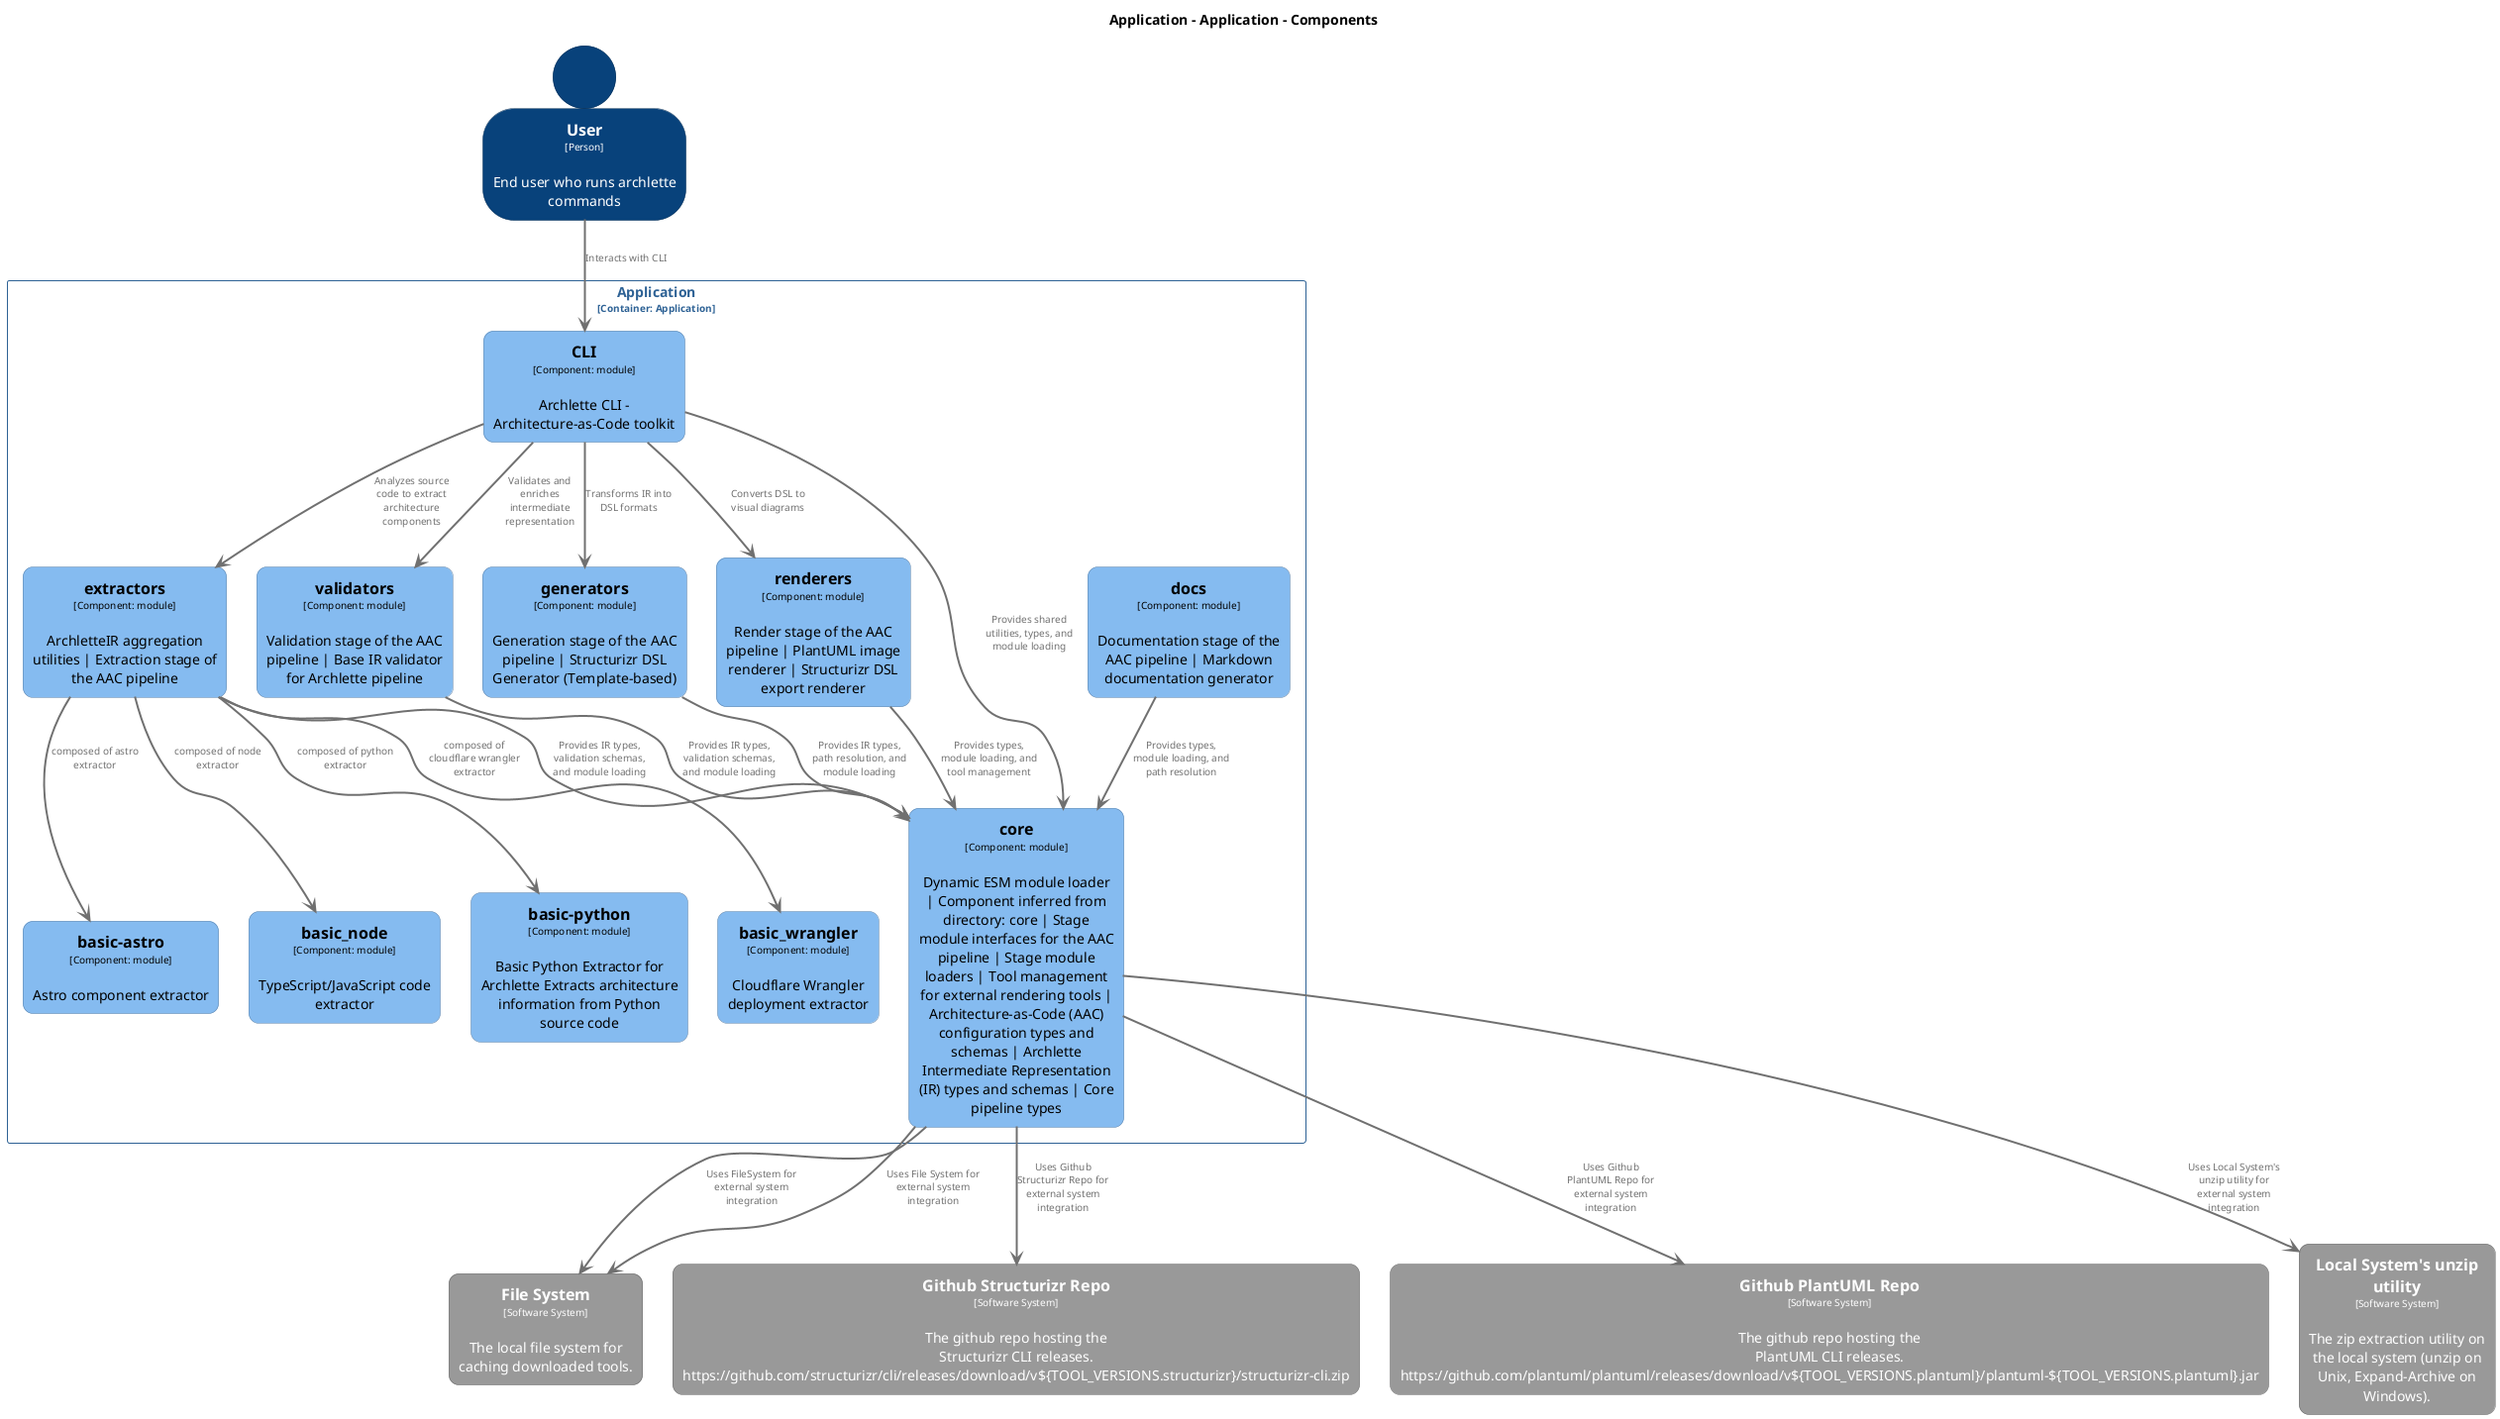 @startuml
set separator none
title Application - Application - Components

top to bottom direction
skinparam ranksep 60
skinparam nodesep 30

skinparam {
  arrowFontSize 10
  defaultTextAlignment center
  wrapWidth 200
  maxMessageSize 100
  defaultFontName "Arial"
}

hide stereotype

skinparam rectangle<<Application.Application.CLI>> {
  BackgroundColor #85bbf0
  FontColor #000000
  BorderColor #5d82a8
  roundCorner 20
  shadowing false
}
skinparam rectangle<<FileSystem>> {
  BackgroundColor #999999
  FontColor #ffffff
  BorderColor #6b6b6b
  roundCorner 20
  shadowing false
}
skinparam rectangle<<FileSystem>> {
  BackgroundColor #999999
  FontColor #ffffff
  BorderColor #6b6b6b
  roundCorner 20
  shadowing false
}
skinparam rectangle<<GithubPlantUMLRepo>> {
  BackgroundColor #999999
  FontColor #ffffff
  BorderColor #6b6b6b
  roundCorner 20
  shadowing false
}
skinparam rectangle<<GithubStructurizrRepo>> {
  BackgroundColor #999999
  FontColor #ffffff
  BorderColor #6b6b6b
  roundCorner 20
  shadowing false
}
skinparam rectangle<<LocalSystemsunziputility>> {
  BackgroundColor #999999
  FontColor #ffffff
  BorderColor #6b6b6b
  roundCorner 20
  shadowing false
}
skinparam person<<User>> {
  BackgroundColor #08427b
  FontColor #ffffff
  BorderColor #052e56
  shadowing false
}
skinparam rectangle<<Application.Application.basicastro>> {
  BackgroundColor #85bbf0
  FontColor #000000
  BorderColor #5d82a8
  roundCorner 20
  shadowing false
}
skinparam rectangle<<Application.Application.basicpython>> {
  BackgroundColor #85bbf0
  FontColor #000000
  BorderColor #5d82a8
  roundCorner 20
  shadowing false
}
skinparam rectangle<<Application.Application.basic_node>> {
  BackgroundColor #85bbf0
  FontColor #000000
  BorderColor #5d82a8
  roundCorner 20
  shadowing false
}
skinparam rectangle<<Application.Application.basic_wrangler>> {
  BackgroundColor #85bbf0
  FontColor #000000
  BorderColor #5d82a8
  roundCorner 20
  shadowing false
}
skinparam rectangle<<Application.Application.core>> {
  BackgroundColor #85bbf0
  FontColor #000000
  BorderColor #5d82a8
  roundCorner 20
  shadowing false
}
skinparam rectangle<<Application.Application.docs>> {
  BackgroundColor #85bbf0
  FontColor #000000
  BorderColor #5d82a8
  roundCorner 20
  shadowing false
}
skinparam rectangle<<Application.Application.extractors>> {
  BackgroundColor #85bbf0
  FontColor #000000
  BorderColor #5d82a8
  roundCorner 20
  shadowing false
}
skinparam rectangle<<Application.Application.generators>> {
  BackgroundColor #85bbf0
  FontColor #000000
  BorderColor #5d82a8
  roundCorner 20
  shadowing false
}
skinparam rectangle<<Application.Application.renderers>> {
  BackgroundColor #85bbf0
  FontColor #000000
  BorderColor #5d82a8
  roundCorner 20
  shadowing false
}
skinparam rectangle<<Application.Application.validators>> {
  BackgroundColor #85bbf0
  FontColor #000000
  BorderColor #5d82a8
  roundCorner 20
  shadowing false
}
skinparam rectangle<<Application.Application>> {
  BorderColor #2e6295
  FontColor #2e6295
  shadowing false
}

person "==User\n<size:10>[Person]</size>\n\nEnd user who runs archlette commands" <<User>> as User
rectangle "==FileSystem\n<size:10>[Software System]</size>\n\nFile system for reading and writing files" <<FileSystem>> as FileSystem
rectangle "==Github Structurizr Repo\n<size:10>[Software System]</size>\n\nThe github repo hosting the Structurizr CLI releases. https://github.com/structurizr/cli/releases/download/v${TOOL_VERSIONS.structurizr}/structurizr-cli.zip" <<GithubStructurizrRepo>> as GithubStructurizrRepo
rectangle "==Github PlantUML Repo\n<size:10>[Software System]</size>\n\nThe github repo hosting the PlantUML CLI releases. https://github.com/plantuml/plantuml/releases/download/v${TOOL_VERSIONS.plantuml}/plantuml-${TOOL_VERSIONS.plantuml}.jar" <<GithubPlantUMLRepo>> as GithubPlantUMLRepo
rectangle "==Local System's unzip utility\n<size:10>[Software System]</size>\n\nThe zip extraction utility on the local system (unzip on Unix, Expand-Archive on Windows)." <<LocalSystemsunziputility>> as LocalSystemsunziputility
rectangle "==File System\n<size:10>[Software System]</size>\n\nThe local file system for caching downloaded tools." <<FileSystem>> as FileSystem

rectangle "Application\n<size:10>[Container: Application]</size>" <<Application.Application>> {
  rectangle "==extractors\n<size:10>[Component: module]</size>\n\nArchletteIR aggregation utilities | Extraction stage of the AAC pipeline" <<Application.Application.extractors>> as Application.Application.extractors
  rectangle "==validators\n<size:10>[Component: module]</size>\n\nValidation stage of the AAC pipeline | Base IR validator for Archlette pipeline" <<Application.Application.validators>> as Application.Application.validators
  rectangle "==generators\n<size:10>[Component: module]</size>\n\nGeneration stage of the AAC pipeline | Structurizr DSL Generator (Template-based)" <<Application.Application.generators>> as Application.Application.generators
  rectangle "==renderers\n<size:10>[Component: module]</size>\n\nRender stage of the AAC pipeline | PlantUML image renderer | Structurizr DSL export renderer" <<Application.Application.renderers>> as Application.Application.renderers
  rectangle "==docs\n<size:10>[Component: module]</size>\n\nDocumentation stage of the AAC pipeline | Markdown documentation generator" <<Application.Application.docs>> as Application.Application.docs
  rectangle "==core\n<size:10>[Component: module]</size>\n\nDynamic ESM module loader | Component inferred from directory: core | Stage module interfaces for the AAC pipeline | Stage module loaders | Tool management for external rendering tools | Architecture-as-Code (AAC) configuration types and schemas | Archlette Intermediate Representation (IR) types and schemas | Core pipeline types" <<Application.Application.core>> as Application.Application.core
  rectangle "==basic-astro\n<size:10>[Component: module]</size>\n\nAstro component extractor" <<Application.Application.basicastro>> as Application.Application.basicastro
  rectangle "==basic_node\n<size:10>[Component: module]</size>\n\nTypeScript/JavaScript code extractor" <<Application.Application.basic_node>> as Application.Application.basic_node
  rectangle "==basic-python\n<size:10>[Component: module]</size>\n\nBasic Python Extractor for Archlette Extracts architecture information from Python source code" <<Application.Application.basicpython>> as Application.Application.basicpython
  rectangle "==basic_wrangler\n<size:10>[Component: module]</size>\n\nCloudflare Wrangler deployment extractor" <<Application.Application.basic_wrangler>> as Application.Application.basic_wrangler
  rectangle "==CLI\n<size:10>[Component: module]</size>\n\nArchlette CLI - Architecture-as-Code toolkit" <<Application.Application.CLI>> as Application.Application.CLI
}

Application.Application.CLI -[#707070,thickness=2]-> Application.Application.extractors : "<color:#707070>Analyzes source code to extract architecture components"
Application.Application.CLI -[#707070,thickness=2]-> Application.Application.validators : "<color:#707070>Validates and enriches intermediate representation"
Application.Application.CLI -[#707070,thickness=2]-> Application.Application.generators : "<color:#707070>Transforms IR into DSL formats"
Application.Application.CLI -[#707070,thickness=2]-> Application.Application.renderers : "<color:#707070>Converts DSL to visual diagrams"
Application.Application.CLI -[#707070,thickness=2]-> Application.Application.core : "<color:#707070>Provides shared utilities, types, and module loading"
Application.Application.extractors -[#707070,thickness=2]-> Application.Application.core : "<color:#707070>Provides IR types, validation schemas, and module loading"
Application.Application.extractors -[#707070,thickness=2]-> Application.Application.basicastro : "<color:#707070>composed of astro extractor"
Application.Application.extractors -[#707070,thickness=2]-> Application.Application.basic_node : "<color:#707070>composed of node extractor"
Application.Application.extractors -[#707070,thickness=2]-> Application.Application.basicpython : "<color:#707070>composed of python extractor"
Application.Application.extractors -[#707070,thickness=2]-> Application.Application.basic_wrangler : "<color:#707070>composed of cloudflare wrangler extractor"
Application.Application.validators -[#707070,thickness=2]-> Application.Application.core : "<color:#707070>Provides IR types, validation schemas, and module loading"
Application.Application.generators -[#707070,thickness=2]-> Application.Application.core : "<color:#707070>Provides IR types, path resolution, and module loading"
Application.Application.renderers -[#707070,thickness=2]-> Application.Application.core : "<color:#707070>Provides types, module loading, and tool management"
Application.Application.docs -[#707070,thickness=2]-> Application.Application.core : "<color:#707070>Provides types, module loading, and path resolution"
User -[#707070,thickness=2]-> Application.Application.CLI : "<color:#707070>Interacts with CLI"
Application.Application.core -[#707070,thickness=2]-> FileSystem : "<color:#707070>Uses FileSystem for external system integration"
Application.Application.core -[#707070,thickness=2]-> GithubStructurizrRepo : "<color:#707070>Uses Github Structurizr Repo for external system integration"
Application.Application.core -[#707070,thickness=2]-> GithubPlantUMLRepo : "<color:#707070>Uses Github PlantUML Repo for external system integration"
Application.Application.core -[#707070,thickness=2]-> LocalSystemsunziputility : "<color:#707070>Uses Local System's unzip utility for external system integration"
Application.Application.core -[#707070,thickness=2]-> FileSystem : "<color:#707070>Uses File System for external system integration"
@enduml